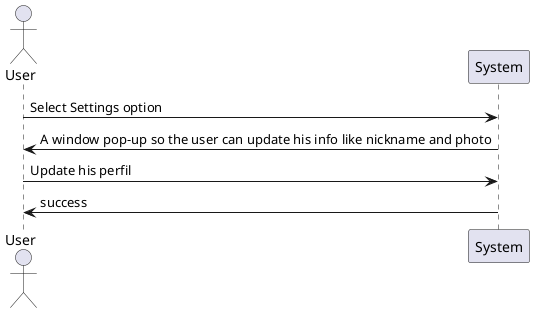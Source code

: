 @startuml ipc05.2_analysis.png

actor User

participant "System" as s

User->s: Select Settings option
s->User: A window pop-up so the user can update his info like nickname and photo
User->s: Update his perfil
s->User: success




@enduml